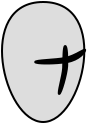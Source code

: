 <?xml version="1.0" encoding="UTF-8"?>
<dia:diagram xmlns:dia="http://www.lysator.liu.se/~alla/dia/">
  <dia:layer name="Segundo plano" visible="true" connectable="true" active="true">
    <dia:object type="Standard - Beziergon" version="0" id="O0">
      <dia:attribute name="obj_pos">
        <dia:point val="2,0"/>
      </dia:attribute>
      <dia:attribute name="obj_bb">
        <dia:rectangle val="-0.108,-0.05;4.108,6.05"/>
      </dia:attribute>
      <dia:attribute name="bez_points">
        <dia:point val="2,0"/>
        <dia:point val="5.4,0"/>
        <dia:point val="4,6"/>
        <dia:point val="2,6"/>
        <dia:point val="0,6"/>
        <dia:point val="-1.4,0"/>
      </dia:attribute>
      <dia:attribute name="corner_types">
        <dia:enum val="0"/>
        <dia:enum val="0"/>
        <dia:enum val="0"/>
      </dia:attribute>
      <dia:attribute name="inner_color">
        <dia:color val="#ddddddff"/>
      </dia:attribute>
      <dia:attribute name="show_background">
        <dia:boolean val="true"/>
      </dia:attribute>
    </dia:object>
    <dia:object type="Standard - Beziergon" version="0" id="O1">
      <dia:attribute name="obj_pos">
        <dia:point val="1.6,3"/>
      </dia:attribute>
      <dia:attribute name="obj_bb">
        <dia:rectangle val="1.55,2.334;4.15,3.125"/>
      </dia:attribute>
      <dia:attribute name="bez_points">
        <dia:point val="1.6,3"/>
        <dia:point val="1.6,3.1"/>
        <dia:point val="2.6,3.1"/>
        <dia:point val="3.2,3"/>
        <dia:point val="3.8,2.9"/>
        <dia:point val="4.1,2.5"/>
        <dia:point val="4.1,2.4"/>
        <dia:point val="4.1,2.3"/>
        <dia:point val="3.6,2.7"/>
        <dia:point val="3.1,2.8"/>
        <dia:point val="2.6,2.9"/>
        <dia:point val="1.6,2.9"/>
      </dia:attribute>
      <dia:attribute name="corner_types">
        <dia:enum val="2"/>
        <dia:enum val="2"/>
        <dia:enum val="2"/>
        <dia:enum val="2"/>
        <dia:enum val="2"/>
      </dia:attribute>
      <dia:attribute name="inner_color">
        <dia:color val="#000000ff"/>
      </dia:attribute>
      <dia:attribute name="show_background">
        <dia:boolean val="true"/>
      </dia:attribute>
    </dia:object>
    <dia:object type="Standard - Beziergon" version="0" id="O2">
      <dia:attribute name="obj_pos">
        <dia:point val="3.1,2.2"/>
      </dia:attribute>
      <dia:attribute name="obj_bb">
        <dia:rectangle val="2.729,2.15;3.256,4.65"/>
      </dia:attribute>
      <dia:attribute name="bez_points">
        <dia:point val="3.1,2.2"/>
        <dia:point val="3,2.2"/>
        <dia:point val="3.017,2.917"/>
        <dia:point val="3,3.3"/>
        <dia:point val="2.983,3.683"/>
        <dia:point val="2.7,4.6"/>
        <dia:point val="2.8,4.6"/>
        <dia:point val="2.9,4.6"/>
        <dia:point val="3.183,3.583"/>
        <dia:point val="3.2,3.2"/>
        <dia:point val="3.217,2.817"/>
        <dia:point val="3.2,2.2"/>
      </dia:attribute>
      <dia:attribute name="corner_types">
        <dia:enum val="2"/>
        <dia:enum val="2"/>
        <dia:enum val="2"/>
        <dia:enum val="2"/>
        <dia:enum val="2"/>
      </dia:attribute>
      <dia:attribute name="inner_color">
        <dia:color val="#000000ff"/>
      </dia:attribute>
      <dia:attribute name="show_background">
        <dia:boolean val="true"/>
      </dia:attribute>
    </dia:object>
  </dia:layer>
</dia:diagram>
